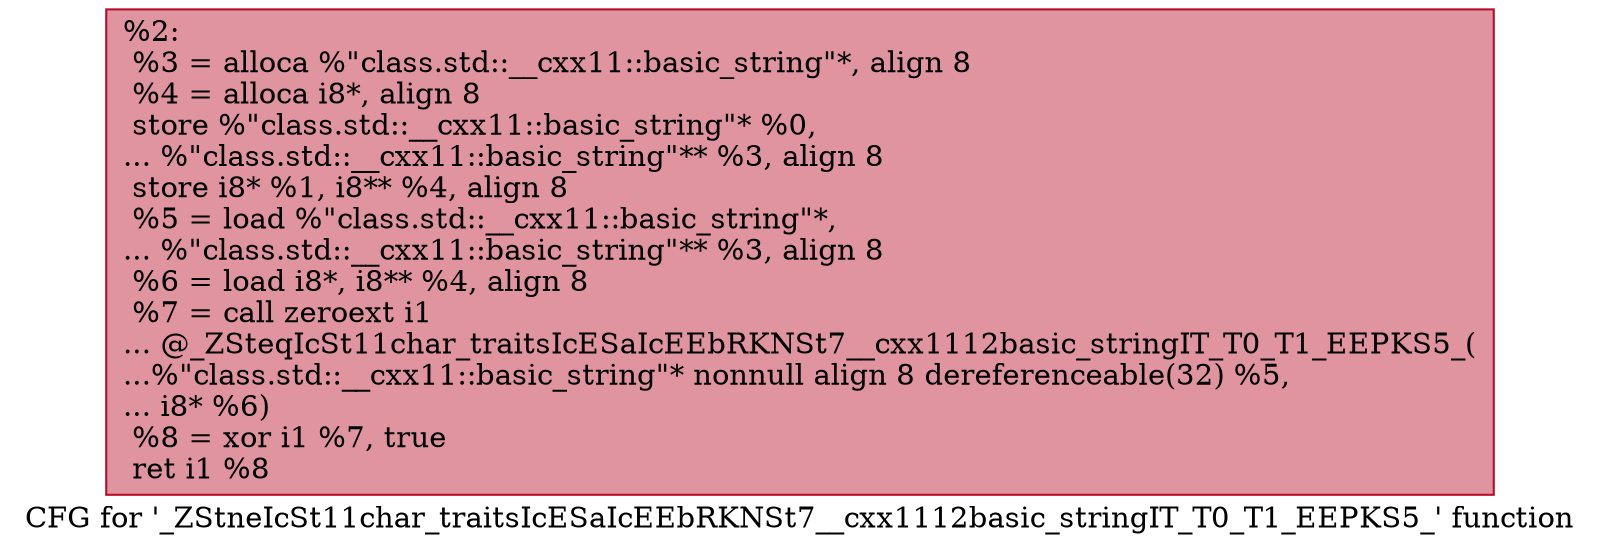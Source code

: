 digraph "CFG for '_ZStneIcSt11char_traitsIcESaIcEEbRKNSt7__cxx1112basic_stringIT_T0_T1_EEPKS5_' function" {
	label="CFG for '_ZStneIcSt11char_traitsIcESaIcEEbRKNSt7__cxx1112basic_stringIT_T0_T1_EEPKS5_' function";

	Node0x557611e089f0 [shape=record,color="#b70d28ff", style=filled, fillcolor="#b70d2870",label="{%2:\l  %3 = alloca %\"class.std::__cxx11::basic_string\"*, align 8\l  %4 = alloca i8*, align 8\l  store %\"class.std::__cxx11::basic_string\"* %0,\l... %\"class.std::__cxx11::basic_string\"** %3, align 8\l  store i8* %1, i8** %4, align 8\l  %5 = load %\"class.std::__cxx11::basic_string\"*,\l... %\"class.std::__cxx11::basic_string\"** %3, align 8\l  %6 = load i8*, i8** %4, align 8\l  %7 = call zeroext i1\l... @_ZSteqIcSt11char_traitsIcESaIcEEbRKNSt7__cxx1112basic_stringIT_T0_T1_EEPKS5_(\l...%\"class.std::__cxx11::basic_string\"* nonnull align 8 dereferenceable(32) %5,\l... i8* %6)\l  %8 = xor i1 %7, true\l  ret i1 %8\l}"];
}
